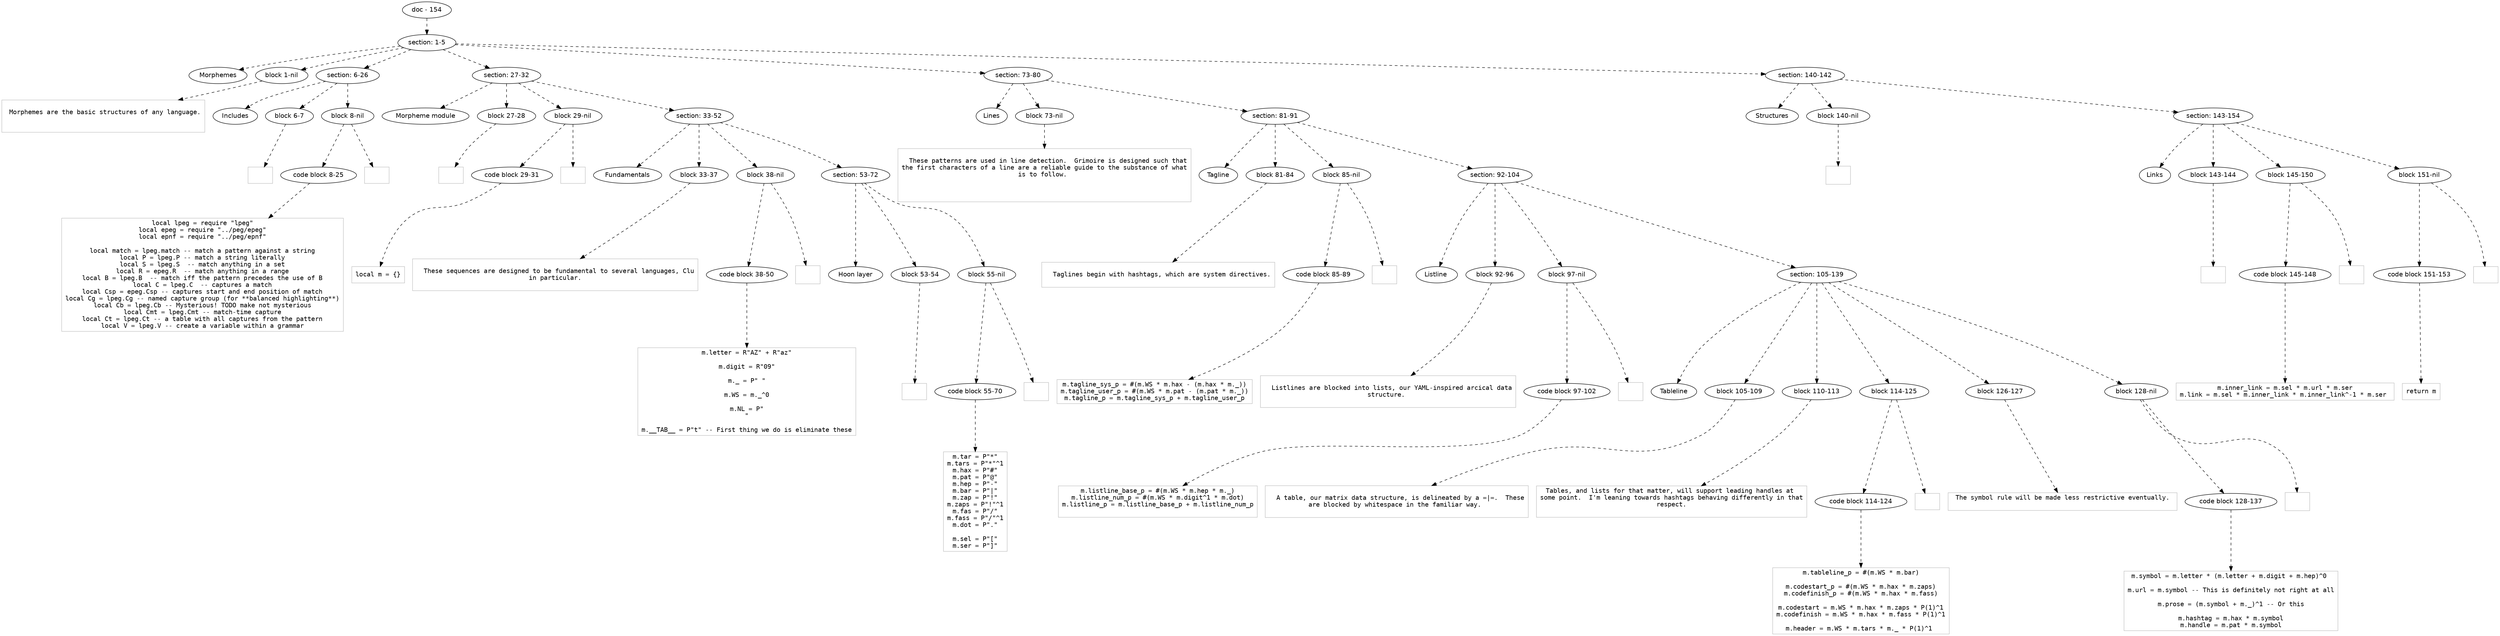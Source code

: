 digraph hierarchy {

node [fontname=Helvetica]
edge [style=dashed]

doc_0 [label="doc - 154"]

doc_0 -> { section_1}
{rank=same; section_1}

section_1 [label="section: 1-5"]

section_1 -> { header_2 block_3 section_4 section_5 section_6 section_7}
{rank=same; header_2 block_3 section_4 section_5 section_6 section_7}

header_2 [label="Morphemes"]
block_3 [label="block 1-nil"]
section_4 [label="section: 6-26"]
section_5 [label="section: 27-32"]
section_6 [label="section: 73-80"]
section_7 [label="section: 140-142"]


block_3 -> leaf_8
leaf_8  [color=Gray,shape=rectangle,fontname=Inconsolata,label="
 Morphemes are the basic structures of any language.


"]section_4 -> { header_9 block_10 block_11}
{rank=same; header_9 block_10 block_11}

header_9 [label="Includes"]
block_10 [label="block 6-7"]
block_11 [label="block 8-nil"]


block_10 -> leaf_12
leaf_12  [color=Gray,shape=rectangle,fontname=Inconsolata,label="
"]block_11 -> { codeblock_13}
{rank=same; codeblock_13}

codeblock_13 [label="code block 8-25"]


codeblock_13 -> leaf_14
leaf_14  [color=Gray,shape=rectangle,fontname=Inconsolata,label="local lpeg = require \"lpeg\"
local epeg = require \"../peg/epeg\"
local epnf = require \"../peg/epnf\"

local match = lpeg.match -- match a pattern against a string
local P = lpeg.P -- match a string literally
local S = lpeg.S  -- match anything in a set
local R = epeg.R  -- match anything in a range
local B = lpeg.B  -- match iff the pattern precedes the use of B
local C = lpeg.C  -- captures a match
local Csp = epeg.Csp -- captures start and end position of match
local Cg = lpeg.Cg -- named capture group (for **balanced highlighting**)
local Cb = lpeg.Cb -- Mysterious! TODO make not mysterious
local Cmt = lpeg.Cmt -- match-time capture
local Ct = lpeg.Ct -- a table with all captures from the pattern
local V = lpeg.V -- create a variable within a grammar
"]
block_11 -> leaf_15
leaf_15  [color=Gray,shape=rectangle,fontname=Inconsolata,label="
"]section_5 -> { header_16 block_17 block_18 section_19}
{rank=same; header_16 block_17 block_18 section_19}

header_16 [label="Morpheme module"]
block_17 [label="block 27-28"]
block_18 [label="block 29-nil"]
section_19 [label="section: 33-52"]


block_17 -> leaf_20
leaf_20  [color=Gray,shape=rectangle,fontname=Inconsolata,label="
"]block_18 -> { codeblock_21}
{rank=same; codeblock_21}

codeblock_21 [label="code block 29-31"]


codeblock_21 -> leaf_22
leaf_22  [color=Gray,shape=rectangle,fontname=Inconsolata,label="local m = {}
"]
block_18 -> leaf_23
leaf_23  [color=Gray,shape=rectangle,fontname=Inconsolata,label="
"]section_19 -> { header_24 block_25 block_26 section_27}
{rank=same; header_24 block_25 block_26 section_27}

header_24 [label="Fundamentals"]
block_25 [label="block 33-37"]
block_26 [label="block 38-nil"]
section_27 [label="section: 53-72"]


block_25 -> leaf_28
leaf_28  [color=Gray,shape=rectangle,fontname=Inconsolata,label="
  These sequences are designed to be fundamental to several languages, Clu
in particular.

"]block_26 -> { codeblock_29}
{rank=same; codeblock_29}

codeblock_29 [label="code block 38-50"]


codeblock_29 -> leaf_30
leaf_30  [color=Gray,shape=rectangle,fontname=Inconsolata,label="m.letter = R\"AZ\" + R\"az\"

m.digit = R\"09\"

m._ = P\" \"

m.WS = m._^0

m.NL = P\"\n\"

m.__TAB__ = P\"\t\" -- First thing we do is eliminate these
"]
block_26 -> leaf_31
leaf_31  [color=Gray,shape=rectangle,fontname=Inconsolata,label="

"]section_27 -> { header_32 block_33 block_34}
{rank=same; header_32 block_33 block_34}

header_32 [label="Hoon layer"]
block_33 [label="block 53-54"]
block_34 [label="block 55-nil"]


block_33 -> leaf_35
leaf_35  [color=Gray,shape=rectangle,fontname=Inconsolata,label="
"]block_34 -> { codeblock_36}
{rank=same; codeblock_36}

codeblock_36 [label="code block 55-70"]


codeblock_36 -> leaf_37
leaf_37  [color=Gray,shape=rectangle,fontname=Inconsolata,label="m.tar = P\"*\"
m.tars = P\"*\"^1
m.hax = P\"#\"
m.pat = P\"@\"
m.hep = P\"-\"
m.bar = P\"|\"
m.zap = P\"!\"
m.zaps = P\"!\"^1
m.fas = P\"/\"
m.fass = P\"/\"^1
m.dot = P\".\"

m.sel = P\"[\"
m.ser = P\"]\"
"]
block_34 -> leaf_38
leaf_38  [color=Gray,shape=rectangle,fontname=Inconsolata,label="

"]section_6 -> { header_39 block_40 section_41}
{rank=same; header_39 block_40 section_41}

header_39 [label="Lines"]
block_40 [label="block 73-nil"]
section_41 [label="section: 81-91"]


block_40 -> leaf_42
leaf_42  [color=Gray,shape=rectangle,fontname=Inconsolata,label="
  These patterns are used in line detection.  Grimoire is designed such that
the first characters of a line are a reliable guide to the substance of what
is to follow. 



"]section_41 -> { header_43 block_44 block_45 section_46}
{rank=same; header_43 block_44 block_45 section_46}

header_43 [label="Tagline"]
block_44 [label="block 81-84"]
block_45 [label="block 85-nil"]
section_46 [label="section: 92-104"]


block_44 -> leaf_47
leaf_47  [color=Gray,shape=rectangle,fontname=Inconsolata,label="
  Taglines begin with hashtags, which are system directives.

"]block_45 -> { codeblock_48}
{rank=same; codeblock_48}

codeblock_48 [label="code block 85-89"]


codeblock_48 -> leaf_49
leaf_49  [color=Gray,shape=rectangle,fontname=Inconsolata,label="m.tagline_sys_p = #(m.WS * m.hax - (m.hax * m._))
m.tagline_user_p = #(m.WS * m.pat - (m.pat * m._))
m.tagline_p = m.tagline_sys_p + m.tagline_user_p
"]
block_45 -> leaf_50
leaf_50  [color=Gray,shape=rectangle,fontname=Inconsolata,label="

"]section_46 -> { header_51 block_52 block_53 section_54}
{rank=same; header_51 block_52 block_53 section_54}

header_51 [label="Listline "]
block_52 [label="block 92-96"]
block_53 [label="block 97-nil"]
section_54 [label="section: 105-139"]


block_52 -> leaf_55
leaf_55  [color=Gray,shape=rectangle,fontname=Inconsolata,label="
  Listlines are blocked into lists, our YAML-inspired arcical data
structure. 

"]block_53 -> { codeblock_56}
{rank=same; codeblock_56}

codeblock_56 [label="code block 97-102"]


codeblock_56 -> leaf_57
leaf_57  [color=Gray,shape=rectangle,fontname=Inconsolata,label="m.listline_base_p = #(m.WS * m.hep * m._)
m.listline_num_p = #(m.WS * m.digit^1 * m.dot)
m.listline_p = m.listline_base_p + m.listline_num_p

"]
block_53 -> leaf_58
leaf_58  [color=Gray,shape=rectangle,fontname=Inconsolata,label="

"]section_54 -> { header_59 block_60 block_61 block_62 block_63 block_64}
{rank=same; header_59 block_60 block_61 block_62 block_63 block_64}

header_59 [label="Tableline"]
block_60 [label="block 105-109"]
block_61 [label="block 110-113"]
block_62 [label="block 114-125"]
block_63 [label="block 126-127"]
block_64 [label="block 128-nil"]


block_60 -> leaf_65
leaf_65  [color=Gray,shape=rectangle,fontname=Inconsolata,label="
  A table, our matrix data structure, is delineated by a =|=.  These
are blocked by whitespace in the familiar way. 

"]
block_61 -> leaf_66
leaf_66  [color=Gray,shape=rectangle,fontname=Inconsolata,label="Tables, and lists for that matter, will support leading handles at 
some point.  I'm leaning towards hashtags behaving differently in that
respect.

"]block_62 -> { codeblock_67}
{rank=same; codeblock_67}

codeblock_67 [label="code block 114-124"]


codeblock_67 -> leaf_68
leaf_68  [color=Gray,shape=rectangle,fontname=Inconsolata,label="m.tableline_p = #(m.WS * m.bar)

m.codestart_p = #(m.WS * m.hax * m.zaps)
m.codefinish_p = #(m.WS * m.hax * m.fass)

m.codestart = m.WS * m.hax * m.zaps * P(1)^1
m.codefinish = m.WS * m.hax * m.fass * P(1)^1

m.header = m.WS * m.tars * m._ * P(1)^1 
"]
block_62 -> leaf_69
leaf_69  [color=Gray,shape=rectangle,fontname=Inconsolata,label="
"]
block_63 -> leaf_70
leaf_70  [color=Gray,shape=rectangle,fontname=Inconsolata,label=" The symbol rule will be made less restrictive eventually. 

"]block_64 -> { codeblock_71}
{rank=same; codeblock_71}

codeblock_71 [label="code block 128-137"]


codeblock_71 -> leaf_72
leaf_72  [color=Gray,shape=rectangle,fontname=Inconsolata,label="m.symbol = m.letter * (m.letter + m.digit + m.hep)^0 

m.url = m.symbol -- This is definitely not right at all

m.prose = (m.symbol + m._)^1 -- Or this

m.hashtag = m.hax * m.symbol
m.handle = m.pat * m.symbol
"]
block_64 -> leaf_73
leaf_73  [color=Gray,shape=rectangle,fontname=Inconsolata,label="

"]section_7 -> { header_74 block_75 section_76}
{rank=same; header_74 block_75 section_76}

header_74 [label="Structures"]
block_75 [label="block 140-nil"]
section_76 [label="section: 143-154"]


block_75 -> leaf_77
leaf_77  [color=Gray,shape=rectangle,fontname=Inconsolata,label="

"]section_76 -> { header_78 block_79 block_80 block_81}
{rank=same; header_78 block_79 block_80 block_81}

header_78 [label="Links"]
block_79 [label="block 143-144"]
block_80 [label="block 145-150"]
block_81 [label="block 151-nil"]


block_79 -> leaf_82
leaf_82  [color=Gray,shape=rectangle,fontname=Inconsolata,label="
"]block_80 -> { codeblock_83}
{rank=same; codeblock_83}

codeblock_83 [label="code block 145-148"]


codeblock_83 -> leaf_84
leaf_84  [color=Gray,shape=rectangle,fontname=Inconsolata,label="m.inner_link = m.sel * m.url * m.ser
m.link = m.sel * m.inner_link * m.inner_link^-1 * m.ser 
"]
block_80 -> leaf_85
leaf_85  [color=Gray,shape=rectangle,fontname=Inconsolata,label="

"]block_81 -> { codeblock_86}
{rank=same; codeblock_86}

codeblock_86 [label="code block 151-153"]


codeblock_86 -> leaf_87
leaf_87  [color=Gray,shape=rectangle,fontname=Inconsolata,label="return m
"]
block_81 -> leaf_88
leaf_88  [color=Gray,shape=rectangle,fontname=Inconsolata,label="
"]
}

